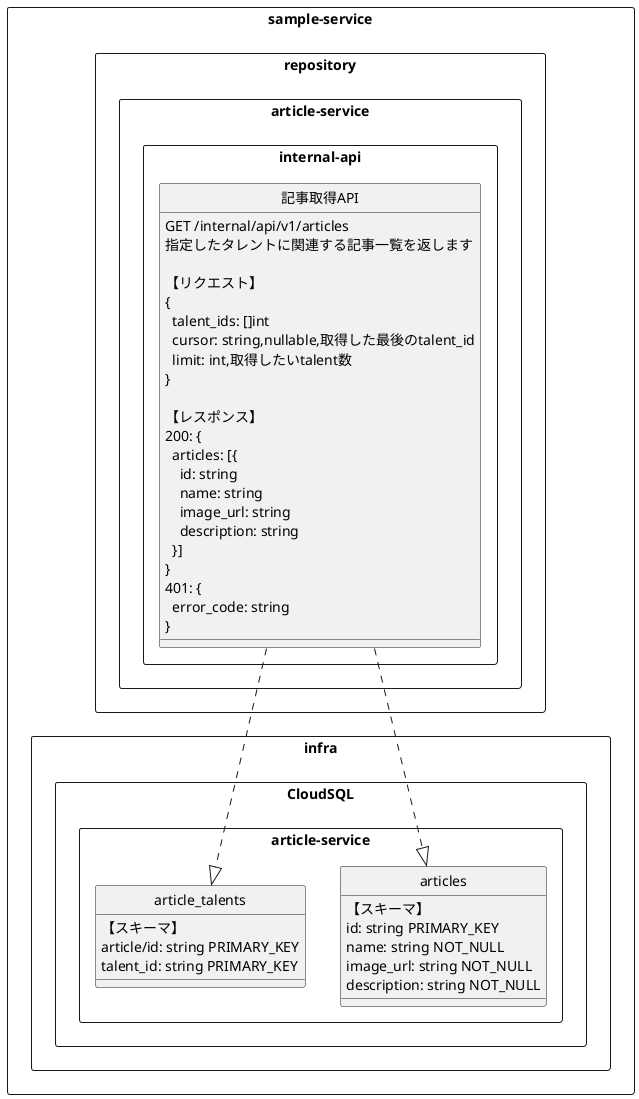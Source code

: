 @startuml
hide circle
rectangle "sample-service" as sample-service {
    rectangle "infra" as sample-service/infra {
        rectangle "CloudSQL" as sample-service/infra/CloudSQL {
            rectangle "article-service" as sample-service/infra/CloudSQL/article-service {
                class "articles" as sample-service/infra/CloudSQL/article-service/articles {
                    【スキーマ】\nid: string PRIMARY_KEY\nname: string NOT_NULL\nimage_url: string NOT_NULL\ndescription: string NOT_NULL 
                }
                class "article_talents" as sample-service/infra/CloudSQL/article-service/article_talents {
                    【スキーマ】\narticle/id: string PRIMARY_KEY\ntalent_id: string PRIMARY_KEY
                }
            }
        }
    }
    rectangle "repository" as sample-service/repository {
        rectangle "article-service" as sample-service/repository/article-service {
            rectangle "internal-api" as sample-service/repository/article-service/internal-api {
                class "記事取得API" as sample-service/repository/article-service/internal-api/記事取得API {
                    GET /internal/api/v1/articles\n指定したタレントに関連する記事一覧を返します\n\n【リクエスト】\n{\n  talent_ids: []int\n  cursor: string,nullable,取得した最後のtalent_id\n  limit: int,取得したいtalent数\n}\n\n【レスポンス】\n200: {\n  articles: [{\n    id: string\n    name: string\n    image_url: string\n    description: string\n  }]\n}\n401: {\n  error_code: string\n}
                }
            }
        }
    }
}
"sample-service/repository/article-service/internal-api/記事取得API" ..|> "sample-service/infra/CloudSQL/article-service/articles"
"sample-service/repository/article-service/internal-api/記事取得API" ..|> "sample-service/infra/CloudSQL/article-service/article_talents"
@enduml

